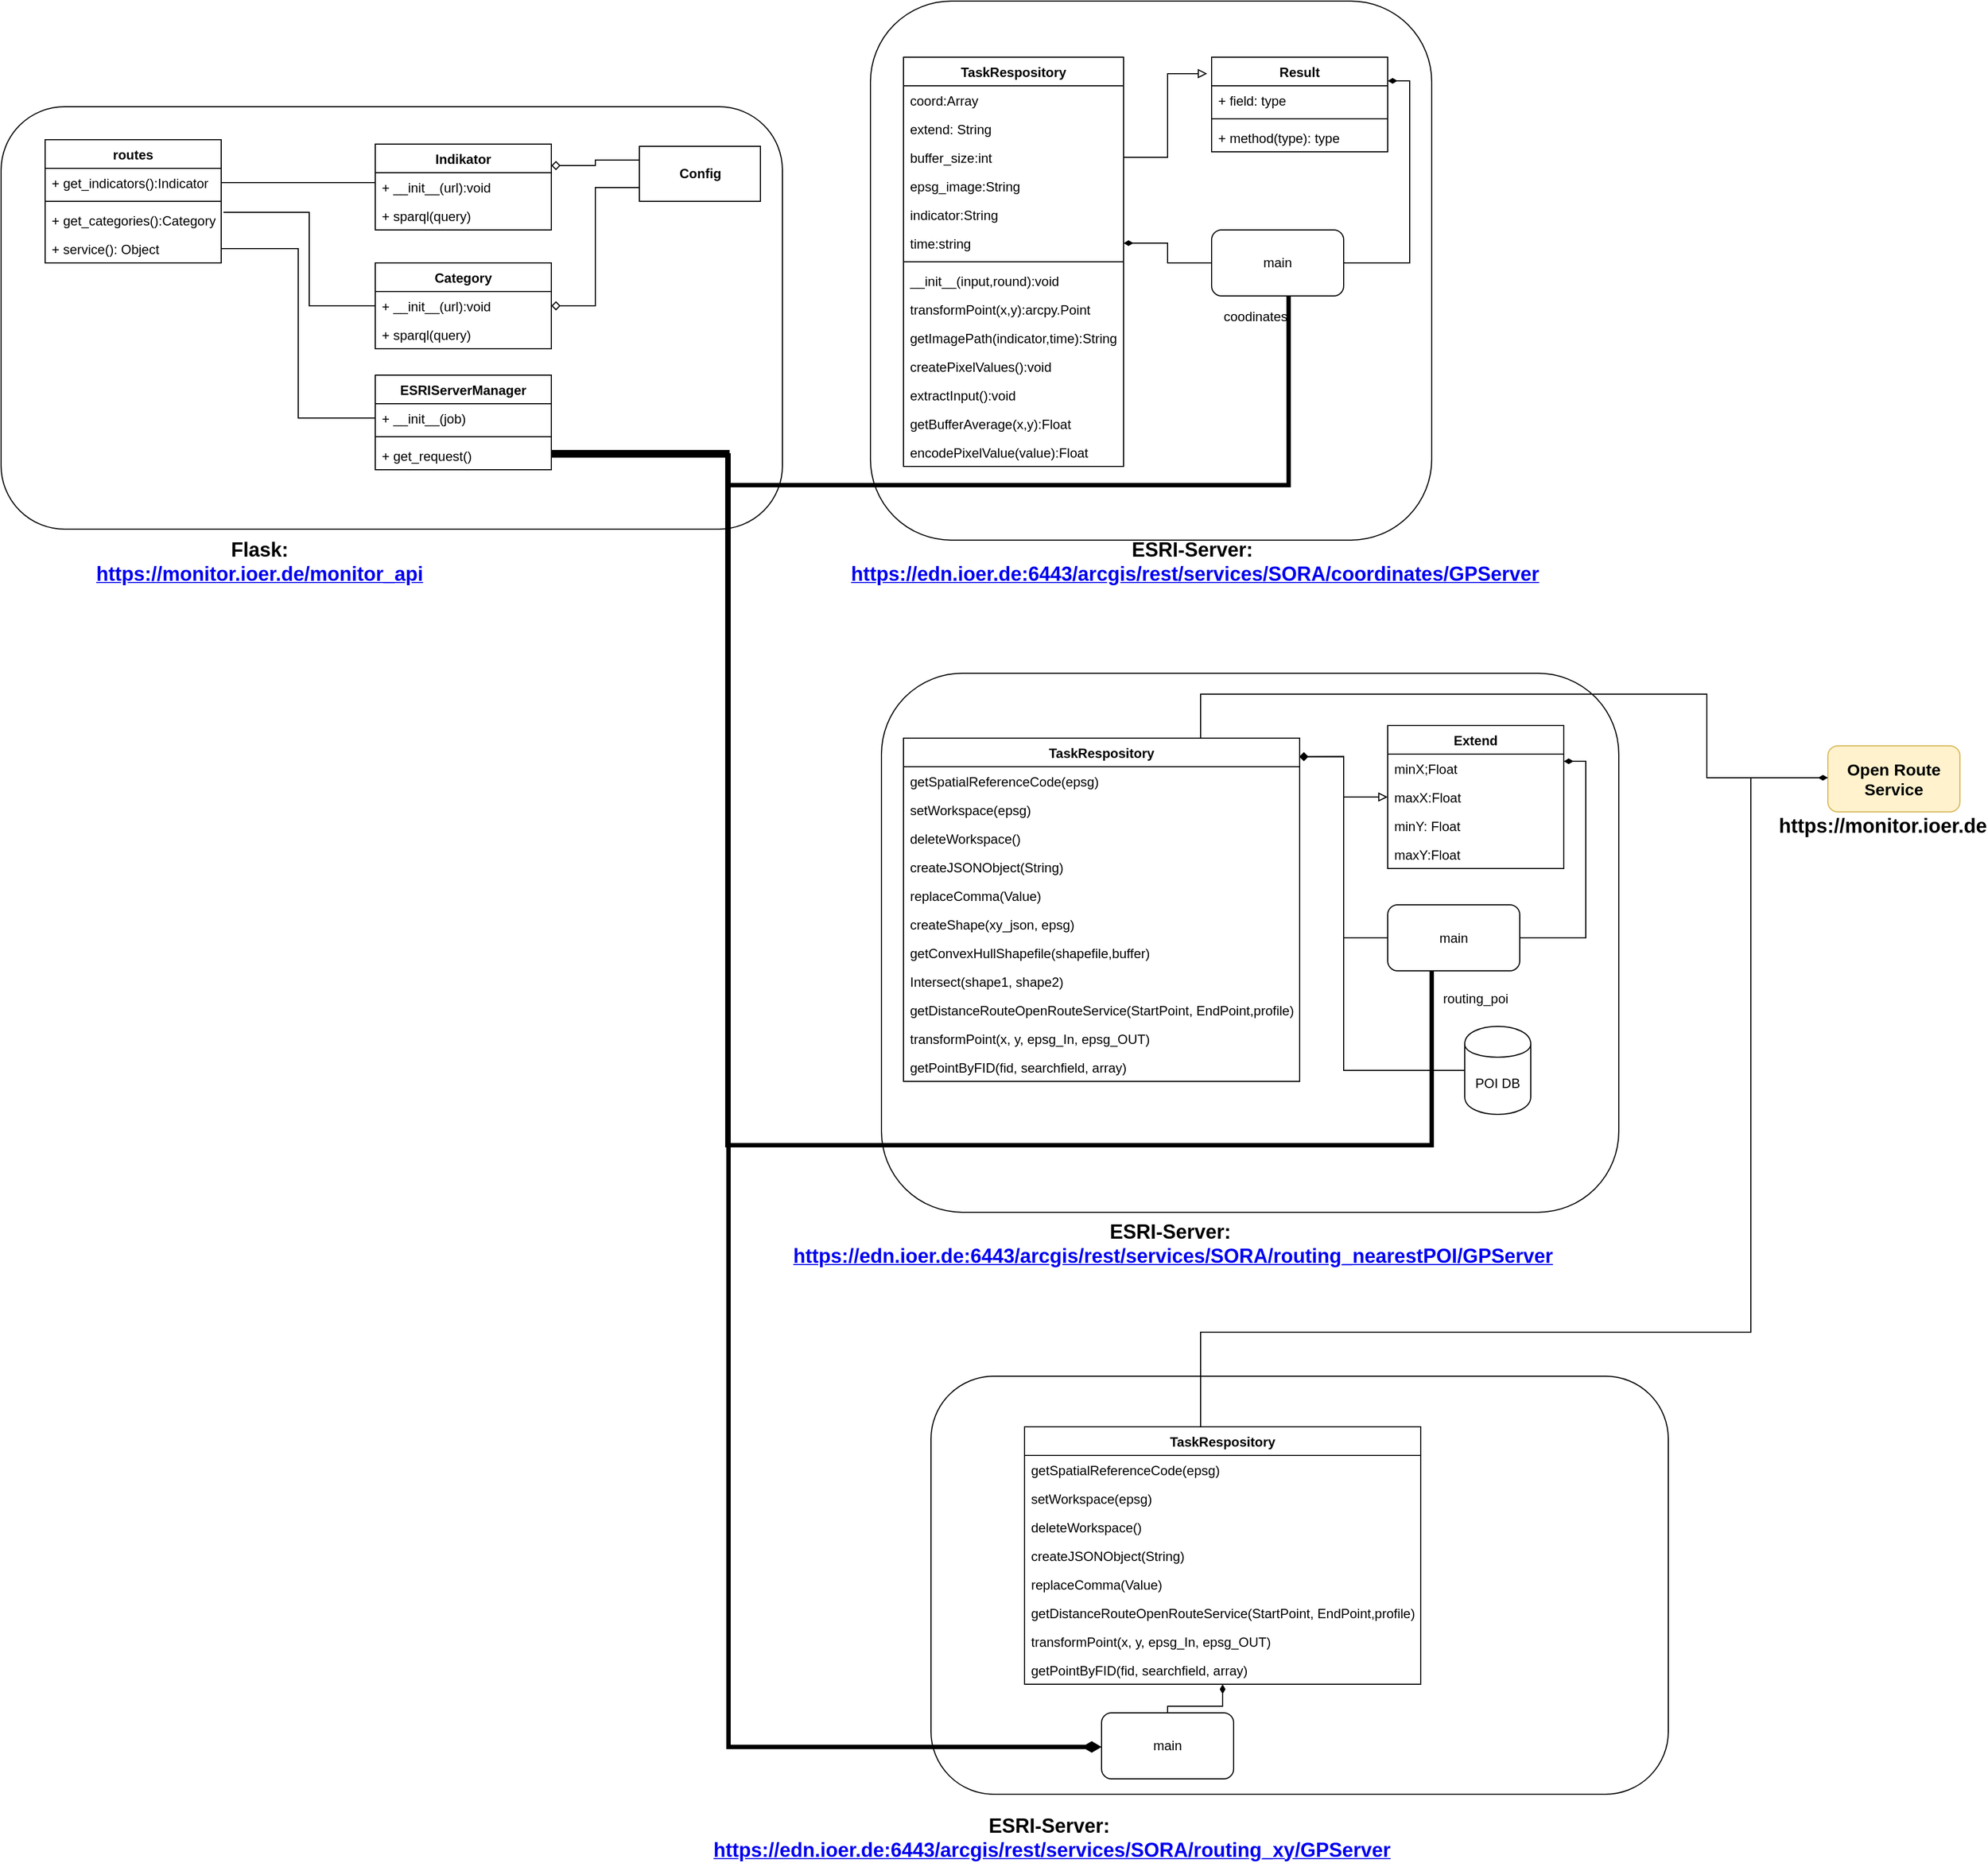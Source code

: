 <mxfile version="10.8.0" type="device"><diagram id="CT43BcFTrXd-7Mj3Ymix" name="Seite-1"><mxGraphModel dx="2221" dy="2017" grid="1" gridSize="10" guides="1" tooltips="1" connect="1" arrows="1" fold="1" page="1" pageScale="1" pageWidth="827" pageHeight="1169" math="0" shadow="0"><root><mxCell id="0"/><mxCell id="1" parent="0"/><mxCell id="dtGoaGafzF-JMqJLi3ri-37" value="" style="rounded=1;whiteSpace=wrap;html=1;" parent="1" vertex="1"><mxGeometry x="770" y="-10" width="510" height="490" as="geometry"/></mxCell><mxCell id="arpwGv1bbq3mjrOgh_vR-33" value="" style="rounded=1;whiteSpace=wrap;html=1;" parent="1" vertex="1"><mxGeometry x="-20" y="86" width="710" height="384" as="geometry"/></mxCell><mxCell id="arpwGv1bbq3mjrOgh_vR-2" value="Indikator" style="swimlane;fontStyle=1;align=center;verticalAlign=top;childLayout=stackLayout;horizontal=1;startSize=26;horizontalStack=0;resizeParent=1;resizeParentMax=0;resizeLast=0;collapsible=1;marginBottom=0;" parent="1" vertex="1"><mxGeometry x="320" y="120" width="160" height="78" as="geometry"/></mxCell><mxCell id="arpwGv1bbq3mjrOgh_vR-5" value="+ __init__(url):void" style="text;strokeColor=none;fillColor=none;align=left;verticalAlign=top;spacingLeft=4;spacingRight=4;overflow=hidden;rotatable=0;points=[[0,0.5],[1,0.5]];portConstraint=eastwest;" parent="arpwGv1bbq3mjrOgh_vR-2" vertex="1"><mxGeometry y="26" width="160" height="26" as="geometry"/></mxCell><mxCell id="arpwGv1bbq3mjrOgh_vR-22" value="+ sparql(query)" style="text;strokeColor=none;fillColor=none;align=left;verticalAlign=top;spacingLeft=4;spacingRight=4;overflow=hidden;rotatable=0;points=[[0,0.5],[1,0.5]];portConstraint=eastwest;" parent="arpwGv1bbq3mjrOgh_vR-2" vertex="1"><mxGeometry y="52" width="160" height="26" as="geometry"/></mxCell><mxCell id="arpwGv1bbq3mjrOgh_vR-8" style="edgeStyle=orthogonalEdgeStyle;rounded=0;orthogonalLoop=1;jettySize=auto;html=1;exitX=0;exitY=0.25;exitDx=0;exitDy=0;entryX=1;entryY=0.25;entryDx=0;entryDy=0;endArrow=diamond;endFill=0;startArrow=none;startFill=0;" parent="1" source="arpwGv1bbq3mjrOgh_vR-7" target="arpwGv1bbq3mjrOgh_vR-2" edge="1"><mxGeometry relative="1" as="geometry"/></mxCell><mxCell id="arpwGv1bbq3mjrOgh_vR-21" style="edgeStyle=orthogonalEdgeStyle;rounded=0;orthogonalLoop=1;jettySize=auto;html=1;exitX=0;exitY=0.75;exitDx=0;exitDy=0;entryX=1;entryY=0.5;entryDx=0;entryDy=0;startArrow=none;startFill=0;endArrow=diamond;endFill=0;" parent="1" source="arpwGv1bbq3mjrOgh_vR-7" target="arpwGv1bbq3mjrOgh_vR-20" edge="1"><mxGeometry relative="1" as="geometry"/></mxCell><mxCell id="arpwGv1bbq3mjrOgh_vR-7" value="Config" style="html=1;fontStyle=1" parent="1" vertex="1"><mxGeometry x="560" y="122" width="110" height="50" as="geometry"/></mxCell><mxCell id="arpwGv1bbq3mjrOgh_vR-10" value="routes" style="swimlane;fontStyle=1;align=center;verticalAlign=top;childLayout=stackLayout;horizontal=1;startSize=26;horizontalStack=0;resizeParent=1;resizeParentMax=0;resizeLast=0;collapsible=1;marginBottom=0;" parent="1" vertex="1"><mxGeometry x="20" y="116" width="160" height="112" as="geometry"/></mxCell><mxCell id="arpwGv1bbq3mjrOgh_vR-13" value="+ get_indicators():Indicator" style="text;strokeColor=none;fillColor=none;align=left;verticalAlign=top;spacingLeft=4;spacingRight=4;overflow=hidden;rotatable=0;points=[[0,0.5],[1,0.5]];portConstraint=eastwest;" parent="arpwGv1bbq3mjrOgh_vR-10" vertex="1"><mxGeometry y="26" width="160" height="26" as="geometry"/></mxCell><mxCell id="arpwGv1bbq3mjrOgh_vR-18" value="" style="line;strokeWidth=1;fillColor=none;align=left;verticalAlign=middle;spacingTop=-1;spacingLeft=3;spacingRight=3;rotatable=0;labelPosition=right;points=[];portConstraint=eastwest;" parent="arpwGv1bbq3mjrOgh_vR-10" vertex="1"><mxGeometry y="52" width="160" height="8" as="geometry"/></mxCell><mxCell id="arpwGv1bbq3mjrOgh_vR-17" value="+ get_categories():Category" style="text;strokeColor=none;fillColor=none;align=left;verticalAlign=top;spacingLeft=4;spacingRight=4;overflow=hidden;rotatable=0;points=[[0,0.5],[1,0.5]];portConstraint=eastwest;" parent="arpwGv1bbq3mjrOgh_vR-10" vertex="1"><mxGeometry y="60" width="160" height="26" as="geometry"/></mxCell><mxCell id="arpwGv1bbq3mjrOgh_vR-26" value="+ service(): Object" style="text;strokeColor=none;fillColor=none;align=left;verticalAlign=top;spacingLeft=4;spacingRight=4;overflow=hidden;rotatable=0;points=[[0,0.5],[1,0.5]];portConstraint=eastwest;" parent="arpwGv1bbq3mjrOgh_vR-10" vertex="1"><mxGeometry y="86" width="160" height="26" as="geometry"/></mxCell><mxCell id="arpwGv1bbq3mjrOgh_vR-16" style="edgeStyle=orthogonalEdgeStyle;rounded=0;orthogonalLoop=1;jettySize=auto;html=1;exitX=0;exitY=0.5;exitDx=0;exitDy=0;entryX=1;entryY=0.5;entryDx=0;entryDy=0;startArrow=none;startFill=0;endArrow=none;endFill=0;" parent="1" source="arpwGv1bbq3mjrOgh_vR-5" target="arpwGv1bbq3mjrOgh_vR-13" edge="1"><mxGeometry relative="1" as="geometry"><Array as="points"><mxPoint x="320" y="155"/></Array></mxGeometry></mxCell><mxCell id="arpwGv1bbq3mjrOgh_vR-19" value="Category" style="swimlane;fontStyle=1;align=center;verticalAlign=top;childLayout=stackLayout;horizontal=1;startSize=26;horizontalStack=0;resizeParent=1;resizeParentMax=0;resizeLast=0;collapsible=1;marginBottom=0;" parent="1" vertex="1"><mxGeometry x="320" y="228" width="160" height="78" as="geometry"/></mxCell><mxCell id="arpwGv1bbq3mjrOgh_vR-20" value="+ __init__(url):void" style="text;strokeColor=none;fillColor=none;align=left;verticalAlign=top;spacingLeft=4;spacingRight=4;overflow=hidden;rotatable=0;points=[[0,0.5],[1,0.5]];portConstraint=eastwest;" parent="arpwGv1bbq3mjrOgh_vR-19" vertex="1"><mxGeometry y="26" width="160" height="26" as="geometry"/></mxCell><mxCell id="arpwGv1bbq3mjrOgh_vR-23" value="+ sparql(query)" style="text;strokeColor=none;fillColor=none;align=left;verticalAlign=top;spacingLeft=4;spacingRight=4;overflow=hidden;rotatable=0;points=[[0,0.5],[1,0.5]];portConstraint=eastwest;" parent="arpwGv1bbq3mjrOgh_vR-19" vertex="1"><mxGeometry y="52" width="160" height="26" as="geometry"/></mxCell><mxCell id="arpwGv1bbq3mjrOgh_vR-24" style="edgeStyle=orthogonalEdgeStyle;rounded=0;orthogonalLoop=1;jettySize=auto;html=1;exitX=0;exitY=0.5;exitDx=0;exitDy=0;entryX=1.013;entryY=0.231;entryDx=0;entryDy=0;entryPerimeter=0;startArrow=none;startFill=0;endArrow=none;endFill=0;" parent="1" source="arpwGv1bbq3mjrOgh_vR-20" target="arpwGv1bbq3mjrOgh_vR-17" edge="1"><mxGeometry relative="1" as="geometry"><Array as="points"><mxPoint x="260" y="267"/><mxPoint x="260" y="182"/></Array></mxGeometry></mxCell><mxCell id="dtGoaGafzF-JMqJLi3ri-40" style="edgeStyle=orthogonalEdgeStyle;rounded=0;orthogonalLoop=1;jettySize=auto;html=1;entryX=0.583;entryY=0.983;entryDx=0;entryDy=0;entryPerimeter=0;startArrow=none;startFill=0;endArrow=none;endFill=0;strokeWidth=4;" parent="1" target="dtGoaGafzF-JMqJLi3ri-34" edge="1"><mxGeometry relative="1" as="geometry"><mxPoint x="480" y="400" as="sourcePoint"/><Array as="points"><mxPoint x="480" y="400"/><mxPoint x="640" y="400"/><mxPoint x="640" y="430"/><mxPoint x="1150" y="430"/></Array></mxGeometry></mxCell><mxCell id="arpwGv1bbq3mjrOgh_vR-27" value="ESRIServerManager" style="swimlane;fontStyle=1;align=center;verticalAlign=top;childLayout=stackLayout;horizontal=1;startSize=26;horizontalStack=0;resizeParent=1;resizeParentMax=0;resizeLast=0;collapsible=1;marginBottom=0;" parent="1" vertex="1"><mxGeometry x="320" y="330" width="160" height="86" as="geometry"/></mxCell><mxCell id="arpwGv1bbq3mjrOgh_vR-28" value="+ __init__(job)" style="text;strokeColor=none;fillColor=none;align=left;verticalAlign=top;spacingLeft=4;spacingRight=4;overflow=hidden;rotatable=0;points=[[0,0.5],[1,0.5]];portConstraint=eastwest;" parent="arpwGv1bbq3mjrOgh_vR-27" vertex="1"><mxGeometry y="26" width="160" height="26" as="geometry"/></mxCell><mxCell id="arpwGv1bbq3mjrOgh_vR-29" value="" style="line;strokeWidth=1;fillColor=none;align=left;verticalAlign=middle;spacingTop=-1;spacingLeft=3;spacingRight=3;rotatable=0;labelPosition=right;points=[];portConstraint=eastwest;" parent="arpwGv1bbq3mjrOgh_vR-27" vertex="1"><mxGeometry y="52" width="160" height="8" as="geometry"/></mxCell><mxCell id="arpwGv1bbq3mjrOgh_vR-30" value="+ get_request()" style="text;strokeColor=none;fillColor=none;align=left;verticalAlign=top;spacingLeft=4;spacingRight=4;overflow=hidden;rotatable=0;points=[[0,0.5],[1,0.5]];portConstraint=eastwest;" parent="arpwGv1bbq3mjrOgh_vR-27" vertex="1"><mxGeometry y="60" width="160" height="26" as="geometry"/></mxCell><mxCell id="arpwGv1bbq3mjrOgh_vR-31" style="edgeStyle=orthogonalEdgeStyle;rounded=0;orthogonalLoop=1;jettySize=auto;html=1;exitX=0;exitY=0.5;exitDx=0;exitDy=0;entryX=1;entryY=0.5;entryDx=0;entryDy=0;startArrow=none;startFill=0;endArrow=none;endFill=0;" parent="1" source="arpwGv1bbq3mjrOgh_vR-28" target="arpwGv1bbq3mjrOgh_vR-26" edge="1"><mxGeometry relative="1" as="geometry"/></mxCell><mxCell id="arpwGv1bbq3mjrOgh_vR-34" value="Flask:&lt;br&gt;&lt;a href=&quot;https://monitor.ioer.de/monitor_api&quot;&gt;https://monitor.ioer.de/monitor_api&lt;/a&gt;&lt;br&gt;" style="text;html=1;strokeColor=none;fillColor=none;align=center;verticalAlign=middle;whiteSpace=wrap;rounded=0;fontSize=18;fontStyle=1" parent="1" vertex="1"><mxGeometry x="140" y="450" width="150" height="100" as="geometry"/></mxCell><mxCell id="dtGoaGafzF-JMqJLi3ri-13" value="TaskRespository" style="swimlane;fontStyle=1;align=center;verticalAlign=top;childLayout=stackLayout;horizontal=1;startSize=26;horizontalStack=0;resizeParent=1;resizeParentMax=0;resizeLast=0;collapsible=1;marginBottom=0;" parent="1" vertex="1"><mxGeometry x="800" y="41" width="200" height="372" as="geometry"/></mxCell><mxCell id="dtGoaGafzF-JMqJLi3ri-14" value="coord:Array" style="text;strokeColor=none;fillColor=none;align=left;verticalAlign=top;spacingLeft=4;spacingRight=4;overflow=hidden;rotatable=0;points=[[0,0.5],[1,0.5]];portConstraint=eastwest;" parent="dtGoaGafzF-JMqJLi3ri-13" vertex="1"><mxGeometry y="26" width="200" height="26" as="geometry"/></mxCell><mxCell id="dtGoaGafzF-JMqJLi3ri-17" value="extend: String" style="text;strokeColor=none;fillColor=none;align=left;verticalAlign=top;spacingLeft=4;spacingRight=4;overflow=hidden;rotatable=0;points=[[0,0.5],[1,0.5]];portConstraint=eastwest;" parent="dtGoaGafzF-JMqJLi3ri-13" vertex="1"><mxGeometry y="52" width="200" height="26" as="geometry"/></mxCell><mxCell id="dtGoaGafzF-JMqJLi3ri-19" value="buffer_size:int" style="text;strokeColor=none;fillColor=none;align=left;verticalAlign=top;spacingLeft=4;spacingRight=4;overflow=hidden;rotatable=0;points=[[0,0.5],[1,0.5]];portConstraint=eastwest;" parent="dtGoaGafzF-JMqJLi3ri-13" vertex="1"><mxGeometry y="78" width="200" height="26" as="geometry"/></mxCell><mxCell id="dtGoaGafzF-JMqJLi3ri-20" value="epsg_image:String" style="text;strokeColor=none;fillColor=none;align=left;verticalAlign=top;spacingLeft=4;spacingRight=4;overflow=hidden;rotatable=0;points=[[0,0.5],[1,0.5]];portConstraint=eastwest;" parent="dtGoaGafzF-JMqJLi3ri-13" vertex="1"><mxGeometry y="104" width="200" height="26" as="geometry"/></mxCell><mxCell id="dtGoaGafzF-JMqJLi3ri-21" value="indicator:String" style="text;strokeColor=none;fillColor=none;align=left;verticalAlign=top;spacingLeft=4;spacingRight=4;overflow=hidden;rotatable=0;points=[[0,0.5],[1,0.5]];portConstraint=eastwest;" parent="dtGoaGafzF-JMqJLi3ri-13" vertex="1"><mxGeometry y="130" width="200" height="26" as="geometry"/></mxCell><mxCell id="dtGoaGafzF-JMqJLi3ri-22" value="time:string" style="text;strokeColor=none;fillColor=none;align=left;verticalAlign=top;spacingLeft=4;spacingRight=4;overflow=hidden;rotatable=0;points=[[0,0.5],[1,0.5]];portConstraint=eastwest;" parent="dtGoaGafzF-JMqJLi3ri-13" vertex="1"><mxGeometry y="156" width="200" height="26" as="geometry"/></mxCell><mxCell id="dtGoaGafzF-JMqJLi3ri-15" value="" style="line;strokeWidth=1;fillColor=none;align=left;verticalAlign=middle;spacingTop=-1;spacingLeft=3;spacingRight=3;rotatable=0;labelPosition=right;points=[];portConstraint=eastwest;" parent="dtGoaGafzF-JMqJLi3ri-13" vertex="1"><mxGeometry y="182" width="200" height="8" as="geometry"/></mxCell><mxCell id="dtGoaGafzF-JMqJLi3ri-16" value="__init__(input,round):void" style="text;strokeColor=none;fillColor=none;align=left;verticalAlign=top;spacingLeft=4;spacingRight=4;overflow=hidden;rotatable=0;points=[[0,0.5],[1,0.5]];portConstraint=eastwest;" parent="dtGoaGafzF-JMqJLi3ri-13" vertex="1"><mxGeometry y="190" width="200" height="26" as="geometry"/></mxCell><mxCell id="dtGoaGafzF-JMqJLi3ri-23" value="transformPoint(x,y):arcpy.Point" style="text;strokeColor=none;fillColor=none;align=left;verticalAlign=top;spacingLeft=4;spacingRight=4;overflow=hidden;rotatable=0;points=[[0,0.5],[1,0.5]];portConstraint=eastwest;" parent="dtGoaGafzF-JMqJLi3ri-13" vertex="1"><mxGeometry y="216" width="200" height="26" as="geometry"/></mxCell><mxCell id="dtGoaGafzF-JMqJLi3ri-24" value="getImagePath(indicator,time):String" style="text;strokeColor=none;fillColor=none;align=left;verticalAlign=top;spacingLeft=4;spacingRight=4;overflow=hidden;rotatable=0;points=[[0,0.5],[1,0.5]];portConstraint=eastwest;" parent="dtGoaGafzF-JMqJLi3ri-13" vertex="1"><mxGeometry y="242" width="200" height="26" as="geometry"/></mxCell><mxCell id="dtGoaGafzF-JMqJLi3ri-25" value="createPixelValues():void" style="text;strokeColor=none;fillColor=none;align=left;verticalAlign=top;spacingLeft=4;spacingRight=4;overflow=hidden;rotatable=0;points=[[0,0.5],[1,0.5]];portConstraint=eastwest;" parent="dtGoaGafzF-JMqJLi3ri-13" vertex="1"><mxGeometry y="268" width="200" height="26" as="geometry"/></mxCell><mxCell id="dtGoaGafzF-JMqJLi3ri-26" value="extractInput():void" style="text;strokeColor=none;fillColor=none;align=left;verticalAlign=top;spacingLeft=4;spacingRight=4;overflow=hidden;rotatable=0;points=[[0,0.5],[1,0.5]];portConstraint=eastwest;" parent="dtGoaGafzF-JMqJLi3ri-13" vertex="1"><mxGeometry y="294" width="200" height="26" as="geometry"/></mxCell><mxCell id="dtGoaGafzF-JMqJLi3ri-27" value="getBufferAverage(x,y):Float" style="text;strokeColor=none;fillColor=none;align=left;verticalAlign=top;spacingLeft=4;spacingRight=4;overflow=hidden;rotatable=0;points=[[0,0.5],[1,0.5]];portConstraint=eastwest;" parent="dtGoaGafzF-JMqJLi3ri-13" vertex="1"><mxGeometry y="320" width="200" height="26" as="geometry"/></mxCell><mxCell id="dtGoaGafzF-JMqJLi3ri-28" value="encodePixelValue(value):Float" style="text;strokeColor=none;fillColor=none;align=left;verticalAlign=top;spacingLeft=4;spacingRight=4;overflow=hidden;rotatable=0;points=[[0,0.5],[1,0.5]];portConstraint=eastwest;" parent="dtGoaGafzF-JMqJLi3ri-13" vertex="1"><mxGeometry y="346" width="200" height="26" as="geometry"/></mxCell><mxCell id="dtGoaGafzF-JMqJLi3ri-36" style="edgeStyle=orthogonalEdgeStyle;rounded=0;orthogonalLoop=1;jettySize=auto;html=1;exitX=1;exitY=0.25;exitDx=0;exitDy=0;entryX=1;entryY=0.5;entryDx=0;entryDy=0;startArrow=diamondThin;startFill=1;endArrow=none;endFill=0;" parent="1" source="dtGoaGafzF-JMqJLi3ri-29" target="dtGoaGafzF-JMqJLi3ri-34" edge="1"><mxGeometry relative="1" as="geometry"/></mxCell><mxCell id="dtGoaGafzF-JMqJLi3ri-29" value="Result" style="swimlane;fontStyle=1;align=center;verticalAlign=top;childLayout=stackLayout;horizontal=1;startSize=26;horizontalStack=0;resizeParent=1;resizeParentMax=0;resizeLast=0;collapsible=1;marginBottom=0;" parent="1" vertex="1"><mxGeometry x="1080" y="41" width="160" height="86" as="geometry"/></mxCell><mxCell id="dtGoaGafzF-JMqJLi3ri-30" value="+ field: type" style="text;strokeColor=none;fillColor=none;align=left;verticalAlign=top;spacingLeft=4;spacingRight=4;overflow=hidden;rotatable=0;points=[[0,0.5],[1,0.5]];portConstraint=eastwest;" parent="dtGoaGafzF-JMqJLi3ri-29" vertex="1"><mxGeometry y="26" width="160" height="26" as="geometry"/></mxCell><mxCell id="dtGoaGafzF-JMqJLi3ri-31" value="" style="line;strokeWidth=1;fillColor=none;align=left;verticalAlign=middle;spacingTop=-1;spacingLeft=3;spacingRight=3;rotatable=0;labelPosition=right;points=[];portConstraint=eastwest;" parent="dtGoaGafzF-JMqJLi3ri-29" vertex="1"><mxGeometry y="52" width="160" height="8" as="geometry"/></mxCell><mxCell id="dtGoaGafzF-JMqJLi3ri-32" value="+ method(type): type" style="text;strokeColor=none;fillColor=none;align=left;verticalAlign=top;spacingLeft=4;spacingRight=4;overflow=hidden;rotatable=0;points=[[0,0.5],[1,0.5]];portConstraint=eastwest;" parent="dtGoaGafzF-JMqJLi3ri-29" vertex="1"><mxGeometry y="60" width="160" height="26" as="geometry"/></mxCell><mxCell id="dtGoaGafzF-JMqJLi3ri-33" style="edgeStyle=orthogonalEdgeStyle;rounded=0;orthogonalLoop=1;jettySize=auto;html=1;exitX=1;exitY=0.5;exitDx=0;exitDy=0;entryX=-0.025;entryY=0.174;entryDx=0;entryDy=0;entryPerimeter=0;startArrow=none;startFill=0;endArrow=block;endFill=0;" parent="1" source="dtGoaGafzF-JMqJLi3ri-19" target="dtGoaGafzF-JMqJLi3ri-29" edge="1"><mxGeometry relative="1" as="geometry"/></mxCell><mxCell id="dtGoaGafzF-JMqJLi3ri-34" value="main" style="rounded=1;whiteSpace=wrap;html=1;" parent="1" vertex="1"><mxGeometry x="1080" y="198" width="120" height="60" as="geometry"/></mxCell><mxCell id="dtGoaGafzF-JMqJLi3ri-35" style="edgeStyle=orthogonalEdgeStyle;rounded=0;orthogonalLoop=1;jettySize=auto;html=1;exitX=1;exitY=0.5;exitDx=0;exitDy=0;entryX=0;entryY=0.5;entryDx=0;entryDy=0;startArrow=diamondThin;startFill=1;endArrow=none;endFill=0;" parent="1" source="dtGoaGafzF-JMqJLi3ri-22" target="dtGoaGafzF-JMqJLi3ri-34" edge="1"><mxGeometry relative="1" as="geometry"/></mxCell><mxCell id="dtGoaGafzF-JMqJLi3ri-38" value="ESRI-Server:&amp;nbsp;&lt;br&gt;&lt;a href=&quot;https://edn.ioer.de:6443/arcgis/rest/services/SORA/coordinates/GPServer&quot;&gt;https://edn.ioer.de:6443/arcgis/rest/services/SORA/coordinates/GPServer&lt;/a&gt;&lt;br&gt;" style="text;html=1;strokeColor=none;fillColor=none;align=center;verticalAlign=middle;whiteSpace=wrap;rounded=0;fontSize=18;fontStyle=1" parent="1" vertex="1"><mxGeometry x="800" y="490" width="530" height="20" as="geometry"/></mxCell><mxCell id="dtGoaGafzF-JMqJLi3ri-41" value="coodinates" style="text;html=1;strokeColor=none;fillColor=none;align=center;verticalAlign=middle;whiteSpace=wrap;rounded=0;" parent="1" vertex="1"><mxGeometry x="1100" y="267" width="40" height="20" as="geometry"/></mxCell><mxCell id="dtGoaGafzF-JMqJLi3ri-44" value="TaskRespository" style="swimlane;fontStyle=1;align=center;verticalAlign=top;childLayout=stackLayout;horizontal=1;startSize=26;horizontalStack=0;resizeParent=1;resizeParentMax=0;resizeLast=0;collapsible=1;marginBottom=0;" parent="1" vertex="1"><mxGeometry x="810" y="656" width="200" height="372" as="geometry"/></mxCell><mxCell id="dtGoaGafzF-JMqJLi3ri-45" value="coord:Array" style="text;strokeColor=none;fillColor=none;align=left;verticalAlign=top;spacingLeft=4;spacingRight=4;overflow=hidden;rotatable=0;points=[[0,0.5],[1,0.5]];portConstraint=eastwest;" parent="dtGoaGafzF-JMqJLi3ri-44" vertex="1"><mxGeometry y="26" width="200" height="26" as="geometry"/></mxCell><mxCell id="dtGoaGafzF-JMqJLi3ri-46" value="extend: String" style="text;strokeColor=none;fillColor=none;align=left;verticalAlign=top;spacingLeft=4;spacingRight=4;overflow=hidden;rotatable=0;points=[[0,0.5],[1,0.5]];portConstraint=eastwest;" parent="dtGoaGafzF-JMqJLi3ri-44" vertex="1"><mxGeometry y="52" width="200" height="26" as="geometry"/></mxCell><mxCell id="dtGoaGafzF-JMqJLi3ri-47" value="buffer_size:int" style="text;strokeColor=none;fillColor=none;align=left;verticalAlign=top;spacingLeft=4;spacingRight=4;overflow=hidden;rotatable=0;points=[[0,0.5],[1,0.5]];portConstraint=eastwest;" parent="dtGoaGafzF-JMqJLi3ri-44" vertex="1"><mxGeometry y="78" width="200" height="26" as="geometry"/></mxCell><mxCell id="dtGoaGafzF-JMqJLi3ri-48" value="epsg_image:String" style="text;strokeColor=none;fillColor=none;align=left;verticalAlign=top;spacingLeft=4;spacingRight=4;overflow=hidden;rotatable=0;points=[[0,0.5],[1,0.5]];portConstraint=eastwest;" parent="dtGoaGafzF-JMqJLi3ri-44" vertex="1"><mxGeometry y="104" width="200" height="26" as="geometry"/></mxCell><mxCell id="dtGoaGafzF-JMqJLi3ri-49" value="indicator:String" style="text;strokeColor=none;fillColor=none;align=left;verticalAlign=top;spacingLeft=4;spacingRight=4;overflow=hidden;rotatable=0;points=[[0,0.5],[1,0.5]];portConstraint=eastwest;" parent="dtGoaGafzF-JMqJLi3ri-44" vertex="1"><mxGeometry y="130" width="200" height="26" as="geometry"/></mxCell><mxCell id="dtGoaGafzF-JMqJLi3ri-50" value="time:string" style="text;strokeColor=none;fillColor=none;align=left;verticalAlign=top;spacingLeft=4;spacingRight=4;overflow=hidden;rotatable=0;points=[[0,0.5],[1,0.5]];portConstraint=eastwest;" parent="dtGoaGafzF-JMqJLi3ri-44" vertex="1"><mxGeometry y="156" width="200" height="26" as="geometry"/></mxCell><mxCell id="dtGoaGafzF-JMqJLi3ri-51" value="" style="line;strokeWidth=1;fillColor=none;align=left;verticalAlign=middle;spacingTop=-1;spacingLeft=3;spacingRight=3;rotatable=0;labelPosition=right;points=[];portConstraint=eastwest;" parent="dtGoaGafzF-JMqJLi3ri-44" vertex="1"><mxGeometry y="182" width="200" height="8" as="geometry"/></mxCell><mxCell id="dtGoaGafzF-JMqJLi3ri-52" value="__init__(input,round):void" style="text;strokeColor=none;fillColor=none;align=left;verticalAlign=top;spacingLeft=4;spacingRight=4;overflow=hidden;rotatable=0;points=[[0,0.5],[1,0.5]];portConstraint=eastwest;" parent="dtGoaGafzF-JMqJLi3ri-44" vertex="1"><mxGeometry y="190" width="200" height="26" as="geometry"/></mxCell><mxCell id="dtGoaGafzF-JMqJLi3ri-53" value="transformPoint(x,y):arcpy.Point" style="text;strokeColor=none;fillColor=none;align=left;verticalAlign=top;spacingLeft=4;spacingRight=4;overflow=hidden;rotatable=0;points=[[0,0.5],[1,0.5]];portConstraint=eastwest;" parent="dtGoaGafzF-JMqJLi3ri-44" vertex="1"><mxGeometry y="216" width="200" height="26" as="geometry"/></mxCell><mxCell id="dtGoaGafzF-JMqJLi3ri-54" value="getImagePath(indicator,time):String" style="text;strokeColor=none;fillColor=none;align=left;verticalAlign=top;spacingLeft=4;spacingRight=4;overflow=hidden;rotatable=0;points=[[0,0.5],[1,0.5]];portConstraint=eastwest;" parent="dtGoaGafzF-JMqJLi3ri-44" vertex="1"><mxGeometry y="242" width="200" height="26" as="geometry"/></mxCell><mxCell id="dtGoaGafzF-JMqJLi3ri-55" value="createPixelValues():void" style="text;strokeColor=none;fillColor=none;align=left;verticalAlign=top;spacingLeft=4;spacingRight=4;overflow=hidden;rotatable=0;points=[[0,0.5],[1,0.5]];portConstraint=eastwest;" parent="dtGoaGafzF-JMqJLi3ri-44" vertex="1"><mxGeometry y="268" width="200" height="26" as="geometry"/></mxCell><mxCell id="dtGoaGafzF-JMqJLi3ri-56" value="extractInput():void" style="text;strokeColor=none;fillColor=none;align=left;verticalAlign=top;spacingLeft=4;spacingRight=4;overflow=hidden;rotatable=0;points=[[0,0.5],[1,0.5]];portConstraint=eastwest;" parent="dtGoaGafzF-JMqJLi3ri-44" vertex="1"><mxGeometry y="294" width="200" height="26" as="geometry"/></mxCell><mxCell id="dtGoaGafzF-JMqJLi3ri-57" value="getBufferAverage(x,y):Float" style="text;strokeColor=none;fillColor=none;align=left;verticalAlign=top;spacingLeft=4;spacingRight=4;overflow=hidden;rotatable=0;points=[[0,0.5],[1,0.5]];portConstraint=eastwest;" parent="dtGoaGafzF-JMqJLi3ri-44" vertex="1"><mxGeometry y="320" width="200" height="26" as="geometry"/></mxCell><mxCell id="dtGoaGafzF-JMqJLi3ri-58" value="encodePixelValue(value):Float" style="text;strokeColor=none;fillColor=none;align=left;verticalAlign=top;spacingLeft=4;spacingRight=4;overflow=hidden;rotatable=0;points=[[0,0.5],[1,0.5]];portConstraint=eastwest;" parent="dtGoaGafzF-JMqJLi3ri-44" vertex="1"><mxGeometry y="346" width="200" height="26" as="geometry"/></mxCell><mxCell id="dtGoaGafzF-JMqJLi3ri-59" value="" style="rounded=1;whiteSpace=wrap;html=1;" parent="1" vertex="1"><mxGeometry x="780" y="601" width="670" height="490" as="geometry"/></mxCell><mxCell id="dtGoaGafzF-JMqJLi3ri-91" style="edgeStyle=orthogonalEdgeStyle;rounded=0;orthogonalLoop=1;jettySize=auto;html=1;entryX=0.999;entryY=0.054;entryDx=0;entryDy=0;entryPerimeter=0;startArrow=block;startFill=0;endArrow=none;endFill=0;strokeWidth=1;" parent="1" source="dtGoaGafzF-JMqJLi3ri-60" target="dtGoaGafzF-JMqJLi3ri-68" edge="1"><mxGeometry relative="1" as="geometry"/></mxCell><mxCell id="dtGoaGafzF-JMqJLi3ri-60" value="Extend" style="swimlane;fontStyle=1;align=center;verticalAlign=top;childLayout=stackLayout;horizontal=1;startSize=26;horizontalStack=0;resizeParent=1;resizeParentMax=0;resizeLast=0;collapsible=1;marginBottom=0;" parent="1" vertex="1"><mxGeometry x="1240" y="648.5" width="160" height="130" as="geometry"/></mxCell><mxCell id="dtGoaGafzF-JMqJLi3ri-61" value="minX;Float" style="text;strokeColor=none;fillColor=none;align=left;verticalAlign=top;spacingLeft=4;spacingRight=4;overflow=hidden;rotatable=0;points=[[0,0.5],[1,0.5]];portConstraint=eastwest;" parent="dtGoaGafzF-JMqJLi3ri-60" vertex="1"><mxGeometry y="26" width="160" height="26" as="geometry"/></mxCell><mxCell id="dtGoaGafzF-JMqJLi3ri-63" value="maxX:Float" style="text;strokeColor=none;fillColor=none;align=left;verticalAlign=top;spacingLeft=4;spacingRight=4;overflow=hidden;rotatable=0;points=[[0,0.5],[1,0.5]];portConstraint=eastwest;" parent="dtGoaGafzF-JMqJLi3ri-60" vertex="1"><mxGeometry y="52" width="160" height="26" as="geometry"/></mxCell><mxCell id="dtGoaGafzF-JMqJLi3ri-83" value="minY: Float" style="text;strokeColor=none;fillColor=none;align=left;verticalAlign=top;spacingLeft=4;spacingRight=4;overflow=hidden;rotatable=0;points=[[0,0.5],[1,0.5]];portConstraint=eastwest;" parent="dtGoaGafzF-JMqJLi3ri-60" vertex="1"><mxGeometry y="78" width="160" height="26" as="geometry"/></mxCell><mxCell id="dtGoaGafzF-JMqJLi3ri-84" value="maxY:Float" style="text;strokeColor=none;fillColor=none;align=left;verticalAlign=top;spacingLeft=4;spacingRight=4;overflow=hidden;rotatable=0;points=[[0,0.5],[1,0.5]];portConstraint=eastwest;" parent="dtGoaGafzF-JMqJLi3ri-60" vertex="1"><mxGeometry y="104" width="160" height="26" as="geometry"/></mxCell><mxCell id="dtGoaGafzF-JMqJLi3ri-92" style="edgeStyle=orthogonalEdgeStyle;rounded=0;orthogonalLoop=1;jettySize=auto;html=1;entryX=0.999;entryY=0.054;entryDx=0;entryDy=0;entryPerimeter=0;startArrow=none;startFill=0;endArrow=diamond;endFill=1;strokeWidth=1;" parent="1" source="dtGoaGafzF-JMqJLi3ri-65" target="dtGoaGafzF-JMqJLi3ri-68" edge="1"><mxGeometry relative="1" as="geometry"/></mxCell><mxCell id="dtGoaGafzF-JMqJLi3ri-96" style="edgeStyle=orthogonalEdgeStyle;rounded=0;orthogonalLoop=1;jettySize=auto;html=1;entryX=1;entryY=0.5;entryDx=0;entryDy=0;startArrow=none;startFill=0;endArrow=none;endFill=0;strokeWidth=4;" parent="1" source="dtGoaGafzF-JMqJLi3ri-65" target="arpwGv1bbq3mjrOgh_vR-30" edge="1"><mxGeometry relative="1" as="geometry"><Array as="points"><mxPoint x="1280" y="1030"/><mxPoint x="640" y="1030"/><mxPoint x="640" y="403"/></Array></mxGeometry></mxCell><mxCell id="dtGoaGafzF-JMqJLi3ri-65" value="main" style="rounded=1;whiteSpace=wrap;html=1;" parent="1" vertex="1"><mxGeometry x="1240" y="811.5" width="120" height="60" as="geometry"/></mxCell><mxCell id="dtGoaGafzF-JMqJLi3ri-66" style="edgeStyle=orthogonalEdgeStyle;rounded=0;orthogonalLoop=1;jettySize=auto;html=1;exitX=1;exitY=0.25;exitDx=0;exitDy=0;entryX=1;entryY=0.5;entryDx=0;entryDy=0;startArrow=diamondThin;startFill=1;endArrow=none;endFill=0;" parent="1" source="dtGoaGafzF-JMqJLi3ri-60" target="dtGoaGafzF-JMqJLi3ri-65" edge="1"><mxGeometry relative="1" as="geometry"/></mxCell><mxCell id="dtGoaGafzF-JMqJLi3ri-68" value="TaskRespository" style="swimlane;fontStyle=1;align=center;verticalAlign=top;childLayout=stackLayout;horizontal=1;startSize=26;horizontalStack=0;resizeParent=1;resizeParentMax=0;resizeLast=0;collapsible=1;marginBottom=0;" parent="1" vertex="1"><mxGeometry x="800" y="660" width="360" height="312" as="geometry"/></mxCell><mxCell id="dtGoaGafzF-JMqJLi3ri-76" value="getSpatialReferenceCode(epsg)" style="text;strokeColor=none;fillColor=none;align=left;verticalAlign=top;spacingLeft=4;spacingRight=4;overflow=hidden;rotatable=0;points=[[0,0.5],[1,0.5]];portConstraint=eastwest;" parent="dtGoaGafzF-JMqJLi3ri-68" vertex="1"><mxGeometry y="26" width="360" height="26" as="geometry"/></mxCell><mxCell id="dtGoaGafzF-JMqJLi3ri-77" value="setWorkspace(epsg)" style="text;strokeColor=none;fillColor=none;align=left;verticalAlign=top;spacingLeft=4;spacingRight=4;overflow=hidden;rotatable=0;points=[[0,0.5],[1,0.5]];portConstraint=eastwest;" parent="dtGoaGafzF-JMqJLi3ri-68" vertex="1"><mxGeometry y="52" width="360" height="26" as="geometry"/></mxCell><mxCell id="dtGoaGafzF-JMqJLi3ri-78" value="deleteWorkspace()" style="text;strokeColor=none;fillColor=none;align=left;verticalAlign=top;spacingLeft=4;spacingRight=4;overflow=hidden;rotatable=0;points=[[0,0.5],[1,0.5]];portConstraint=eastwest;" parent="dtGoaGafzF-JMqJLi3ri-68" vertex="1"><mxGeometry y="78" width="360" height="26" as="geometry"/></mxCell><mxCell id="dtGoaGafzF-JMqJLi3ri-79" value="createJSONObject(String)" style="text;strokeColor=none;fillColor=none;align=left;verticalAlign=top;spacingLeft=4;spacingRight=4;overflow=hidden;rotatable=0;points=[[0,0.5],[1,0.5]];portConstraint=eastwest;" parent="dtGoaGafzF-JMqJLi3ri-68" vertex="1"><mxGeometry y="104" width="360" height="26" as="geometry"/></mxCell><mxCell id="dtGoaGafzF-JMqJLi3ri-80" value="replaceComma(Value)" style="text;strokeColor=none;fillColor=none;align=left;verticalAlign=top;spacingLeft=4;spacingRight=4;overflow=hidden;rotatable=0;points=[[0,0.5],[1,0.5]];portConstraint=eastwest;" parent="dtGoaGafzF-JMqJLi3ri-68" vertex="1"><mxGeometry y="130" width="360" height="26" as="geometry"/></mxCell><mxCell id="dtGoaGafzF-JMqJLi3ri-81" value="createShape(xy_json, epsg)" style="text;strokeColor=none;fillColor=none;align=left;verticalAlign=top;spacingLeft=4;spacingRight=4;overflow=hidden;rotatable=0;points=[[0,0.5],[1,0.5]];portConstraint=eastwest;" parent="dtGoaGafzF-JMqJLi3ri-68" vertex="1"><mxGeometry y="156" width="360" height="26" as="geometry"/></mxCell><mxCell id="dtGoaGafzF-JMqJLi3ri-82" value="getConvexHullShapefile(shapefile,buffer)" style="text;strokeColor=none;fillColor=none;align=left;verticalAlign=top;spacingLeft=4;spacingRight=4;overflow=hidden;rotatable=0;points=[[0,0.5],[1,0.5]];portConstraint=eastwest;" parent="dtGoaGafzF-JMqJLi3ri-68" vertex="1"><mxGeometry y="182" width="360" height="26" as="geometry"/></mxCell><mxCell id="dtGoaGafzF-JMqJLi3ri-85" value="Intersect(shape1, shape2)" style="text;strokeColor=none;fillColor=none;align=left;verticalAlign=top;spacingLeft=4;spacingRight=4;overflow=hidden;rotatable=0;points=[[0,0.5],[1,0.5]];portConstraint=eastwest;" parent="dtGoaGafzF-JMqJLi3ri-68" vertex="1"><mxGeometry y="208" width="360" height="26" as="geometry"/></mxCell><mxCell id="dtGoaGafzF-JMqJLi3ri-86" value="getDistanceRouteOpenRouteService(StartPoint, EndPoint,profile)" style="text;strokeColor=none;fillColor=none;align=left;verticalAlign=top;spacingLeft=4;spacingRight=4;overflow=hidden;rotatable=0;points=[[0,0.5],[1,0.5]];portConstraint=eastwest;" parent="dtGoaGafzF-JMqJLi3ri-68" vertex="1"><mxGeometry y="234" width="360" height="26" as="geometry"/></mxCell><mxCell id="dtGoaGafzF-JMqJLi3ri-87" value="transformPoint(x, y, epsg_In, epsg_OUT)" style="text;strokeColor=none;fillColor=none;align=left;verticalAlign=top;spacingLeft=4;spacingRight=4;overflow=hidden;rotatable=0;points=[[0,0.5],[1,0.5]];portConstraint=eastwest;" parent="dtGoaGafzF-JMqJLi3ri-68" vertex="1"><mxGeometry y="260" width="360" height="26" as="geometry"/></mxCell><mxCell id="dtGoaGafzF-JMqJLi3ri-88" value="getPointByFID(fid, searchfield, array)" style="text;strokeColor=none;fillColor=none;align=left;verticalAlign=top;spacingLeft=4;spacingRight=4;overflow=hidden;rotatable=0;points=[[0,0.5],[1,0.5]];portConstraint=eastwest;" parent="dtGoaGafzF-JMqJLi3ri-68" vertex="1"><mxGeometry y="286" width="360" height="26" as="geometry"/></mxCell><mxCell id="dtGoaGafzF-JMqJLi3ri-90" style="edgeStyle=orthogonalEdgeStyle;rounded=0;orthogonalLoop=1;jettySize=auto;html=1;exitX=0;exitY=0.5;exitDx=0;exitDy=0;entryX=1.001;entryY=0.054;entryDx=0;entryDy=0;startArrow=none;startFill=0;endArrow=none;endFill=0;strokeWidth=1;entryPerimeter=0;" parent="1" source="dtGoaGafzF-JMqJLi3ri-89" target="dtGoaGafzF-JMqJLi3ri-68" edge="1"><mxGeometry relative="1" as="geometry"><Array as="points"><mxPoint x="1200" y="962"/><mxPoint x="1200" y="677"/></Array></mxGeometry></mxCell><mxCell id="dtGoaGafzF-JMqJLi3ri-89" value="POI DB" style="shape=cylinder;whiteSpace=wrap;html=1;boundedLbl=1;backgroundOutline=1;" parent="1" vertex="1"><mxGeometry x="1310" y="922" width="60" height="80" as="geometry"/></mxCell><mxCell id="dtGoaGafzF-JMqJLi3ri-97" value="routing_poi" style="text;html=1;strokeColor=none;fillColor=none;align=center;verticalAlign=middle;whiteSpace=wrap;rounded=0;" parent="1" vertex="1"><mxGeometry x="1300" y="887" width="40" height="20" as="geometry"/></mxCell><mxCell id="dtGoaGafzF-JMqJLi3ri-102" style="edgeStyle=orthogonalEdgeStyle;rounded=0;orthogonalLoop=1;jettySize=auto;html=1;exitX=0;exitY=0.5;exitDx=0;exitDy=0;entryX=0.75;entryY=0;entryDx=0;entryDy=0;startArrow=none;startFill=0;endArrow=none;endFill=0;strokeWidth=1;fontSize=2;" parent="1" source="dtGoaGafzF-JMqJLi3ri-99" target="dtGoaGafzF-JMqJLi3ri-68" edge="1"><mxGeometry relative="1" as="geometry"><Array as="points"><mxPoint x="1530" y="696"/><mxPoint x="1530" y="620"/><mxPoint x="1070" y="620"/></Array></mxGeometry></mxCell><mxCell id="dtGoaGafzF-JMqJLi3ri-99" value="Open Route Service" style="rounded=1;whiteSpace=wrap;html=1;fillColor=#fff2cc;strokeColor=#d6b656;fontSize=15;fontStyle=1" parent="1" vertex="1"><mxGeometry x="1640" y="667" width="120" height="60" as="geometry"/></mxCell><mxCell id="dtGoaGafzF-JMqJLi3ri-100" value="ESRI-Server:&amp;nbsp;&lt;br&gt;&lt;a href=&quot;https://edn.ioer.de:6443/arcgis/rest/services/SORA/routing_nearestPOI/GPServer&quot;&gt;https://edn.ioer.de:6443/arcgis/rest/services/SORA/routing_nearestPOI/GPServer&lt;/a&gt;&lt;br&gt;" style="text;html=1;strokeColor=none;fillColor=none;align=center;verticalAlign=middle;whiteSpace=wrap;rounded=0;fontSize=18;fontStyle=1" parent="1" vertex="1"><mxGeometry x="780" y="1110" width="530" height="20" as="geometry"/></mxCell><mxCell id="dtGoaGafzF-JMqJLi3ri-101" value="https://monitor.ioer.de" style="text;html=1;strokeColor=none;fillColor=none;align=center;verticalAlign=middle;whiteSpace=wrap;rounded=0;fontSize=18;fontStyle=1" parent="1" vertex="1"><mxGeometry x="1670" y="730" width="40" height="20" as="geometry"/></mxCell><mxCell id="dtGoaGafzF-JMqJLi3ri-118" value="" style="rounded=1;whiteSpace=wrap;html=1;" parent="1" vertex="1"><mxGeometry x="825" y="1240" width="670" height="380" as="geometry"/></mxCell><mxCell id="dtGoaGafzF-JMqJLi3ri-148" style="edgeStyle=orthogonalEdgeStyle;rounded=0;orthogonalLoop=1;jettySize=auto;html=1;entryX=1;entryY=0.5;entryDx=0;entryDy=0;startArrow=diamondThin;startFill=1;endArrow=none;endFill=0;strokeWidth=4;fontSize=2;" parent="1" source="dtGoaGafzF-JMqJLi3ri-126" target="arpwGv1bbq3mjrOgh_vR-30" edge="1"><mxGeometry relative="1" as="geometry"><Array as="points"><mxPoint x="641" y="1577"/><mxPoint x="641" y="403"/></Array></mxGeometry></mxCell><mxCell id="dtGoaGafzF-JMqJLi3ri-126" value="main" style="rounded=1;whiteSpace=wrap;html=1;" parent="1" vertex="1"><mxGeometry x="980" y="1546" width="120" height="60" as="geometry"/></mxCell><mxCell id="dtGoaGafzF-JMqJLi3ri-149" style="edgeStyle=orthogonalEdgeStyle;rounded=0;orthogonalLoop=1;jettySize=auto;html=1;startArrow=diamondThin;startFill=1;endArrow=none;endFill=0;strokeWidth=1;fontSize=2;" parent="1" source="dtGoaGafzF-JMqJLi3ri-128" target="dtGoaGafzF-JMqJLi3ri-126" edge="1"><mxGeometry relative="1" as="geometry"/></mxCell><mxCell id="dtGoaGafzF-JMqJLi3ri-128" value="TaskRespository" style="swimlane;fontStyle=1;align=center;verticalAlign=top;childLayout=stackLayout;horizontal=1;startSize=26;horizontalStack=0;resizeParent=1;resizeParentMax=0;resizeLast=0;collapsible=1;marginBottom=0;" parent="1" vertex="1"><mxGeometry x="910" y="1286" width="360" height="234" as="geometry"/></mxCell><mxCell id="dtGoaGafzF-JMqJLi3ri-129" value="getSpatialReferenceCode(epsg)" style="text;strokeColor=none;fillColor=none;align=left;verticalAlign=top;spacingLeft=4;spacingRight=4;overflow=hidden;rotatable=0;points=[[0,0.5],[1,0.5]];portConstraint=eastwest;" parent="dtGoaGafzF-JMqJLi3ri-128" vertex="1"><mxGeometry y="26" width="360" height="26" as="geometry"/></mxCell><mxCell id="dtGoaGafzF-JMqJLi3ri-130" value="setWorkspace(epsg)" style="text;strokeColor=none;fillColor=none;align=left;verticalAlign=top;spacingLeft=4;spacingRight=4;overflow=hidden;rotatable=0;points=[[0,0.5],[1,0.5]];portConstraint=eastwest;" parent="dtGoaGafzF-JMqJLi3ri-128" vertex="1"><mxGeometry y="52" width="360" height="26" as="geometry"/></mxCell><mxCell id="dtGoaGafzF-JMqJLi3ri-131" value="deleteWorkspace()" style="text;strokeColor=none;fillColor=none;align=left;verticalAlign=top;spacingLeft=4;spacingRight=4;overflow=hidden;rotatable=0;points=[[0,0.5],[1,0.5]];portConstraint=eastwest;" parent="dtGoaGafzF-JMqJLi3ri-128" vertex="1"><mxGeometry y="78" width="360" height="26" as="geometry"/></mxCell><mxCell id="dtGoaGafzF-JMqJLi3ri-132" value="createJSONObject(String)" style="text;strokeColor=none;fillColor=none;align=left;verticalAlign=top;spacingLeft=4;spacingRight=4;overflow=hidden;rotatable=0;points=[[0,0.5],[1,0.5]];portConstraint=eastwest;" parent="dtGoaGafzF-JMqJLi3ri-128" vertex="1"><mxGeometry y="104" width="360" height="26" as="geometry"/></mxCell><mxCell id="dtGoaGafzF-JMqJLi3ri-133" value="replaceComma(Value)" style="text;strokeColor=none;fillColor=none;align=left;verticalAlign=top;spacingLeft=4;spacingRight=4;overflow=hidden;rotatable=0;points=[[0,0.5],[1,0.5]];portConstraint=eastwest;" parent="dtGoaGafzF-JMqJLi3ri-128" vertex="1"><mxGeometry y="130" width="360" height="26" as="geometry"/></mxCell><mxCell id="dtGoaGafzF-JMqJLi3ri-137" value="getDistanceRouteOpenRouteService(StartPoint, EndPoint,profile)" style="text;strokeColor=none;fillColor=none;align=left;verticalAlign=top;spacingLeft=4;spacingRight=4;overflow=hidden;rotatable=0;points=[[0,0.5],[1,0.5]];portConstraint=eastwest;" parent="dtGoaGafzF-JMqJLi3ri-128" vertex="1"><mxGeometry y="156" width="360" height="26" as="geometry"/></mxCell><mxCell id="dtGoaGafzF-JMqJLi3ri-138" value="transformPoint(x, y, epsg_In, epsg_OUT)" style="text;strokeColor=none;fillColor=none;align=left;verticalAlign=top;spacingLeft=4;spacingRight=4;overflow=hidden;rotatable=0;points=[[0,0.5],[1,0.5]];portConstraint=eastwest;" parent="dtGoaGafzF-JMqJLi3ri-128" vertex="1"><mxGeometry y="182" width="360" height="26" as="geometry"/></mxCell><mxCell id="dtGoaGafzF-JMqJLi3ri-139" value="getPointByFID(fid, searchfield, array)" style="text;strokeColor=none;fillColor=none;align=left;verticalAlign=top;spacingLeft=4;spacingRight=4;overflow=hidden;rotatable=0;points=[[0,0.5],[1,0.5]];portConstraint=eastwest;" parent="dtGoaGafzF-JMqJLi3ri-128" vertex="1"><mxGeometry y="208" width="360" height="26" as="geometry"/></mxCell><mxCell id="dtGoaGafzF-JMqJLi3ri-145" value="ESRI-Server:&amp;nbsp;&lt;br&gt;&lt;a href=&quot;https://edn.ioer.de:6443/arcgis/rest/services/SORA/routing_xy/GPServer&quot;&gt;https://edn.ioer.de:6443/arcgis/rest/services/SORA/routing_xy/GPServer&lt;/a&gt;&lt;br&gt;" style="text;html=1;strokeColor=none;fillColor=none;align=center;verticalAlign=middle;whiteSpace=wrap;rounded=0;fontSize=18;fontStyle=1" parent="1" vertex="1"><mxGeometry x="670" y="1650" width="530" height="20" as="geometry"/></mxCell><mxCell id="dtGoaGafzF-JMqJLi3ri-147" style="edgeStyle=orthogonalEdgeStyle;rounded=0;orthogonalLoop=1;jettySize=auto;html=1;entryX=0.5;entryY=0;entryDx=0;entryDy=0;startArrow=diamondThin;startFill=1;endArrow=none;endFill=0;strokeWidth=1;fontSize=2;" parent="1" source="dtGoaGafzF-JMqJLi3ri-99" target="dtGoaGafzF-JMqJLi3ri-128" edge="1"><mxGeometry relative="1" as="geometry"><Array as="points"><mxPoint x="1570" y="696"/><mxPoint x="1570" y="1200"/><mxPoint x="1070" y="1200"/><mxPoint x="1070" y="1286"/></Array></mxGeometry></mxCell></root></mxGraphModel></diagram></mxfile>